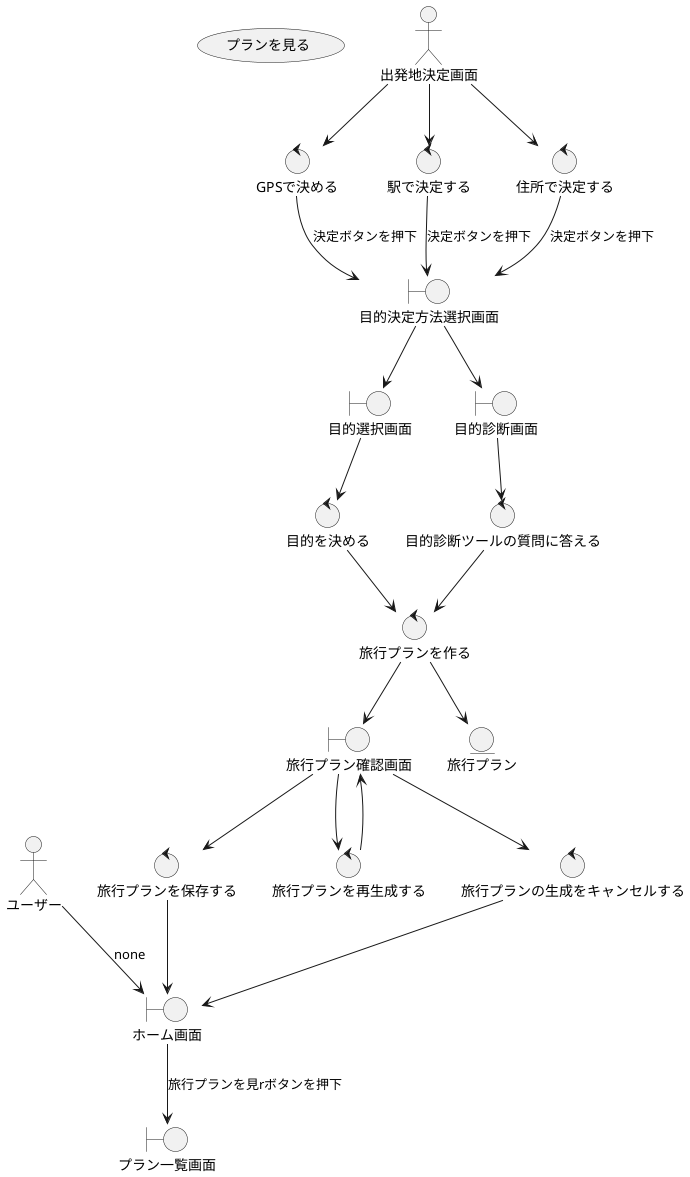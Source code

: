 @startuml

usecase プランを見る

actor ユーザー

boundary ホーム画面

boundary プラン一覧画面
control GPSで決める
control 駅で決定する
control 住所で決定する
boundary 目的決定方法選択画面
boundary 目的選択画面
control 目的を決める

boundary 目的診断画面
control 目的診断ツールの質問に答える

control 旅行プランを作る

boundary 旅行プラン確認画面
control 旅行プランを保存する
control 旅行プランを再生成する
control 旅行プランの生成をキャンセルする

entity 旅行プラン

ユーザー --> ホーム画面 : none

ホーム画面 --> プラン一覧画面 : 旅行プランを見rボタンを押下

出発地決定画面 --> GPSで決める
出発地決定画面 --> 駅で決定する
出発地決定画面 --> 住所で決定する

GPSで決める --> 目的決定方法選択画面 : 決定ボタンを押下
駅で決定する --> 目的決定方法選択画面 : 決定ボタンを押下
住所で決定する --> 目的決定方法選択画面 : 決定ボタンを押下

目的決定方法選択画面 --> 目的選択画面
目的決定方法選択画面 --> 目的診断画面

目的選択画面 --> 目的を決める
目的診断画面 --> 目的診断ツールの質問に答える

目的を決める --> 旅行プランを作る
目的診断ツールの質問に答える --> 旅行プランを作る

旅行プランを作る --> 旅行プラン
旅行プランを作る --> 旅行プラン確認画面

旅行プラン確認画面 --> 旅行プランを保存する
旅行プラン確認画面 --> 旅行プランを再生成する
旅行プラン確認画面 --> 旅行プランの生成をキャンセルする

旅行プランを保存する --> ホーム画面
旅行プランを再生成する --> 旅行プラン確認画面
旅行プランの生成をキャンセルする --> ホーム画面

@enduml